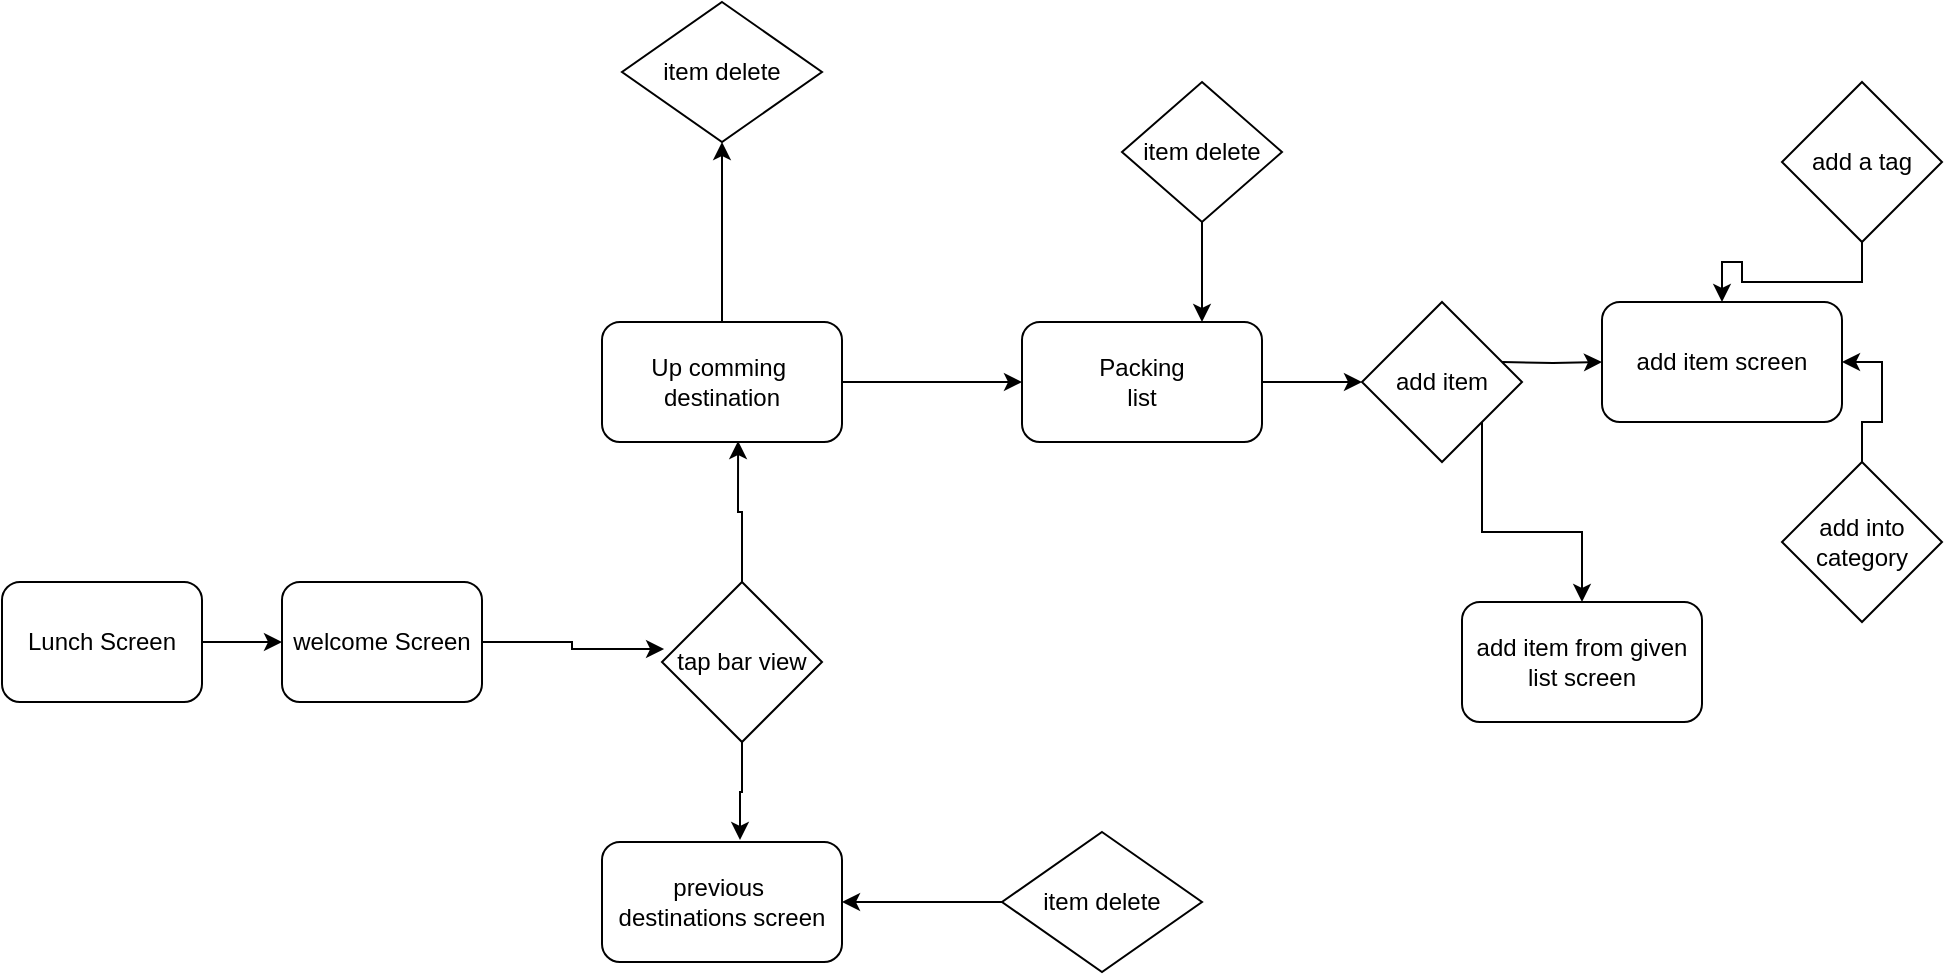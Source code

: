 <mxfile version="20.5.1" type="device"><diagram id="H17eADXie6xekpIoCJ8c" name="Page-1"><mxGraphModel dx="901" dy="951" grid="1" gridSize="10" guides="1" tooltips="1" connect="1" arrows="1" fold="1" page="0" pageScale="1" pageWidth="850" pageHeight="1100" math="0" shadow="0"><root><mxCell id="0"/><mxCell id="1" parent="0"/><mxCell id="jQ29Yc6pePTPXFwf4iMC-14" style="edgeStyle=orthogonalEdgeStyle;rounded=0;orthogonalLoop=1;jettySize=auto;html=1;exitX=1;exitY=0.5;exitDx=0;exitDy=0;entryX=0;entryY=0.5;entryDx=0;entryDy=0;" edge="1" parent="1" source="jQ29Yc6pePTPXFwf4iMC-1" target="jQ29Yc6pePTPXFwf4iMC-2"><mxGeometry relative="1" as="geometry"/></mxCell><mxCell id="jQ29Yc6pePTPXFwf4iMC-1" value="Lunch Screen" style="rounded=1;whiteSpace=wrap;html=1;" vertex="1" parent="1"><mxGeometry x="20" y="230" width="100" height="60" as="geometry"/></mxCell><mxCell id="jQ29Yc6pePTPXFwf4iMC-15" style="edgeStyle=orthogonalEdgeStyle;rounded=0;orthogonalLoop=1;jettySize=auto;html=1;exitX=1;exitY=0.5;exitDx=0;exitDy=0;entryX=0.013;entryY=0.419;entryDx=0;entryDy=0;entryPerimeter=0;" edge="1" parent="1" source="jQ29Yc6pePTPXFwf4iMC-2" target="jQ29Yc6pePTPXFwf4iMC-4"><mxGeometry relative="1" as="geometry"/></mxCell><mxCell id="jQ29Yc6pePTPXFwf4iMC-2" value="welcome Screen" style="rounded=1;whiteSpace=wrap;html=1;" vertex="1" parent="1"><mxGeometry x="160" y="230" width="100" height="60" as="geometry"/></mxCell><mxCell id="jQ29Yc6pePTPXFwf4iMC-18" style="edgeStyle=orthogonalEdgeStyle;rounded=0;orthogonalLoop=1;jettySize=auto;html=1;exitX=1;exitY=0.5;exitDx=0;exitDy=0;entryX=0;entryY=0.5;entryDx=0;entryDy=0;" edge="1" parent="1" source="jQ29Yc6pePTPXFwf4iMC-3" target="jQ29Yc6pePTPXFwf4iMC-8"><mxGeometry relative="1" as="geometry"/></mxCell><mxCell id="jQ29Yc6pePTPXFwf4iMC-30" style="edgeStyle=orthogonalEdgeStyle;rounded=0;orthogonalLoop=1;jettySize=auto;html=1;exitX=0.5;exitY=0;exitDx=0;exitDy=0;" edge="1" parent="1" source="jQ29Yc6pePTPXFwf4iMC-3" target="jQ29Yc6pePTPXFwf4iMC-29"><mxGeometry relative="1" as="geometry"/></mxCell><mxCell id="jQ29Yc6pePTPXFwf4iMC-3" value="Up comming&amp;nbsp;&lt;br&gt;destination" style="rounded=1;whiteSpace=wrap;html=1;" vertex="1" parent="1"><mxGeometry x="320" y="100" width="120" height="60" as="geometry"/></mxCell><mxCell id="jQ29Yc6pePTPXFwf4iMC-16" style="edgeStyle=orthogonalEdgeStyle;rounded=0;orthogonalLoop=1;jettySize=auto;html=1;exitX=0.5;exitY=0;exitDx=0;exitDy=0;entryX=0.567;entryY=0.992;entryDx=0;entryDy=0;entryPerimeter=0;" edge="1" parent="1" source="jQ29Yc6pePTPXFwf4iMC-4" target="jQ29Yc6pePTPXFwf4iMC-3"><mxGeometry relative="1" as="geometry"/></mxCell><mxCell id="jQ29Yc6pePTPXFwf4iMC-17" style="edgeStyle=orthogonalEdgeStyle;rounded=0;orthogonalLoop=1;jettySize=auto;html=1;exitX=0.5;exitY=1;exitDx=0;exitDy=0;entryX=0.575;entryY=-0.017;entryDx=0;entryDy=0;entryPerimeter=0;" edge="1" parent="1" source="jQ29Yc6pePTPXFwf4iMC-4" target="jQ29Yc6pePTPXFwf4iMC-5"><mxGeometry relative="1" as="geometry"/></mxCell><mxCell id="jQ29Yc6pePTPXFwf4iMC-4" value="tap bar view" style="rhombus;whiteSpace=wrap;html=1;" vertex="1" parent="1"><mxGeometry x="350" y="230" width="80" height="80" as="geometry"/></mxCell><mxCell id="jQ29Yc6pePTPXFwf4iMC-5" value="previous&amp;nbsp;&lt;br&gt;destinations screen" style="rounded=1;whiteSpace=wrap;html=1;" vertex="1" parent="1"><mxGeometry x="320" y="360" width="120" height="60" as="geometry"/></mxCell><mxCell id="jQ29Yc6pePTPXFwf4iMC-22" style="edgeStyle=orthogonalEdgeStyle;rounded=0;orthogonalLoop=1;jettySize=auto;html=1;exitX=1;exitY=0.5;exitDx=0;exitDy=0;entryX=0;entryY=0.5;entryDx=0;entryDy=0;" edge="1" parent="1" source="jQ29Yc6pePTPXFwf4iMC-8" target="jQ29Yc6pePTPXFwf4iMC-13"><mxGeometry relative="1" as="geometry"/></mxCell><mxCell id="jQ29Yc6pePTPXFwf4iMC-8" value="Packing &lt;br&gt;list" style="rounded=1;whiteSpace=wrap;html=1;" vertex="1" parent="1"><mxGeometry x="530" y="100" width="120" height="60" as="geometry"/></mxCell><mxCell id="jQ29Yc6pePTPXFwf4iMC-9" value="add item screen" style="rounded=1;whiteSpace=wrap;html=1;" vertex="1" parent="1"><mxGeometry x="820" y="90" width="120" height="60" as="geometry"/></mxCell><mxCell id="jQ29Yc6pePTPXFwf4iMC-10" style="edgeStyle=orthogonalEdgeStyle;rounded=0;orthogonalLoop=1;jettySize=auto;html=1;exitX=1;exitY=0.5;exitDx=0;exitDy=0;entryX=0;entryY=0.5;entryDx=0;entryDy=0;" edge="1" parent="1" target="jQ29Yc6pePTPXFwf4iMC-9"><mxGeometry relative="1" as="geometry"><mxPoint x="770" y="120" as="sourcePoint"/></mxGeometry></mxCell><mxCell id="jQ29Yc6pePTPXFwf4iMC-11" style="edgeStyle=orthogonalEdgeStyle;rounded=0;orthogonalLoop=1;jettySize=auto;html=1;exitX=0.5;exitY=1;exitDx=0;exitDy=0;entryX=0.75;entryY=0;entryDx=0;entryDy=0;" edge="1" parent="1" source="jQ29Yc6pePTPXFwf4iMC-12" target="jQ29Yc6pePTPXFwf4iMC-8"><mxGeometry relative="1" as="geometry"/></mxCell><mxCell id="jQ29Yc6pePTPXFwf4iMC-12" value="item delete" style="rhombus;whiteSpace=wrap;html=1;" vertex="1" parent="1"><mxGeometry x="580" y="-20" width="80" height="70" as="geometry"/></mxCell><mxCell id="jQ29Yc6pePTPXFwf4iMC-28" style="edgeStyle=orthogonalEdgeStyle;rounded=0;orthogonalLoop=1;jettySize=auto;html=1;exitX=1;exitY=1;exitDx=0;exitDy=0;entryX=0.5;entryY=0;entryDx=0;entryDy=0;" edge="1" parent="1" source="jQ29Yc6pePTPXFwf4iMC-13" target="jQ29Yc6pePTPXFwf4iMC-27"><mxGeometry relative="1" as="geometry"/></mxCell><mxCell id="jQ29Yc6pePTPXFwf4iMC-13" value="add item" style="rhombus;whiteSpace=wrap;html=1;" vertex="1" parent="1"><mxGeometry x="700" y="90" width="80" height="80" as="geometry"/></mxCell><mxCell id="jQ29Yc6pePTPXFwf4iMC-20" style="edgeStyle=orthogonalEdgeStyle;rounded=0;orthogonalLoop=1;jettySize=auto;html=1;entryX=1;entryY=0.5;entryDx=0;entryDy=0;" edge="1" parent="1" source="jQ29Yc6pePTPXFwf4iMC-19" target="jQ29Yc6pePTPXFwf4iMC-5"><mxGeometry relative="1" as="geometry"/></mxCell><mxCell id="jQ29Yc6pePTPXFwf4iMC-19" value="item delete" style="rhombus;whiteSpace=wrap;html=1;" vertex="1" parent="1"><mxGeometry x="520" y="355" width="100" height="70" as="geometry"/></mxCell><mxCell id="jQ29Yc6pePTPXFwf4iMC-25" style="edgeStyle=orthogonalEdgeStyle;rounded=0;orthogonalLoop=1;jettySize=auto;html=1;exitX=0.5;exitY=0;exitDx=0;exitDy=0;entryX=1;entryY=0.5;entryDx=0;entryDy=0;" edge="1" parent="1" source="jQ29Yc6pePTPXFwf4iMC-23" target="jQ29Yc6pePTPXFwf4iMC-9"><mxGeometry relative="1" as="geometry"/></mxCell><mxCell id="jQ29Yc6pePTPXFwf4iMC-23" value="add into category" style="rhombus;whiteSpace=wrap;html=1;" vertex="1" parent="1"><mxGeometry x="910" y="170" width="80" height="80" as="geometry"/></mxCell><mxCell id="jQ29Yc6pePTPXFwf4iMC-26" style="edgeStyle=orthogonalEdgeStyle;rounded=0;orthogonalLoop=1;jettySize=auto;html=1;exitX=0.5;exitY=1;exitDx=0;exitDy=0;entryX=0.5;entryY=0;entryDx=0;entryDy=0;" edge="1" parent="1" source="jQ29Yc6pePTPXFwf4iMC-24" target="jQ29Yc6pePTPXFwf4iMC-9"><mxGeometry relative="1" as="geometry"/></mxCell><mxCell id="jQ29Yc6pePTPXFwf4iMC-24" value="add a tag" style="rhombus;whiteSpace=wrap;html=1;" vertex="1" parent="1"><mxGeometry x="910" y="-20" width="80" height="80" as="geometry"/></mxCell><mxCell id="jQ29Yc6pePTPXFwf4iMC-27" value="add item from given list screen" style="rounded=1;whiteSpace=wrap;html=1;" vertex="1" parent="1"><mxGeometry x="750" y="240" width="120" height="60" as="geometry"/></mxCell><mxCell id="jQ29Yc6pePTPXFwf4iMC-29" value="item delete" style="rhombus;whiteSpace=wrap;html=1;" vertex="1" parent="1"><mxGeometry x="330" y="-60" width="100" height="70" as="geometry"/></mxCell></root></mxGraphModel></diagram></mxfile>